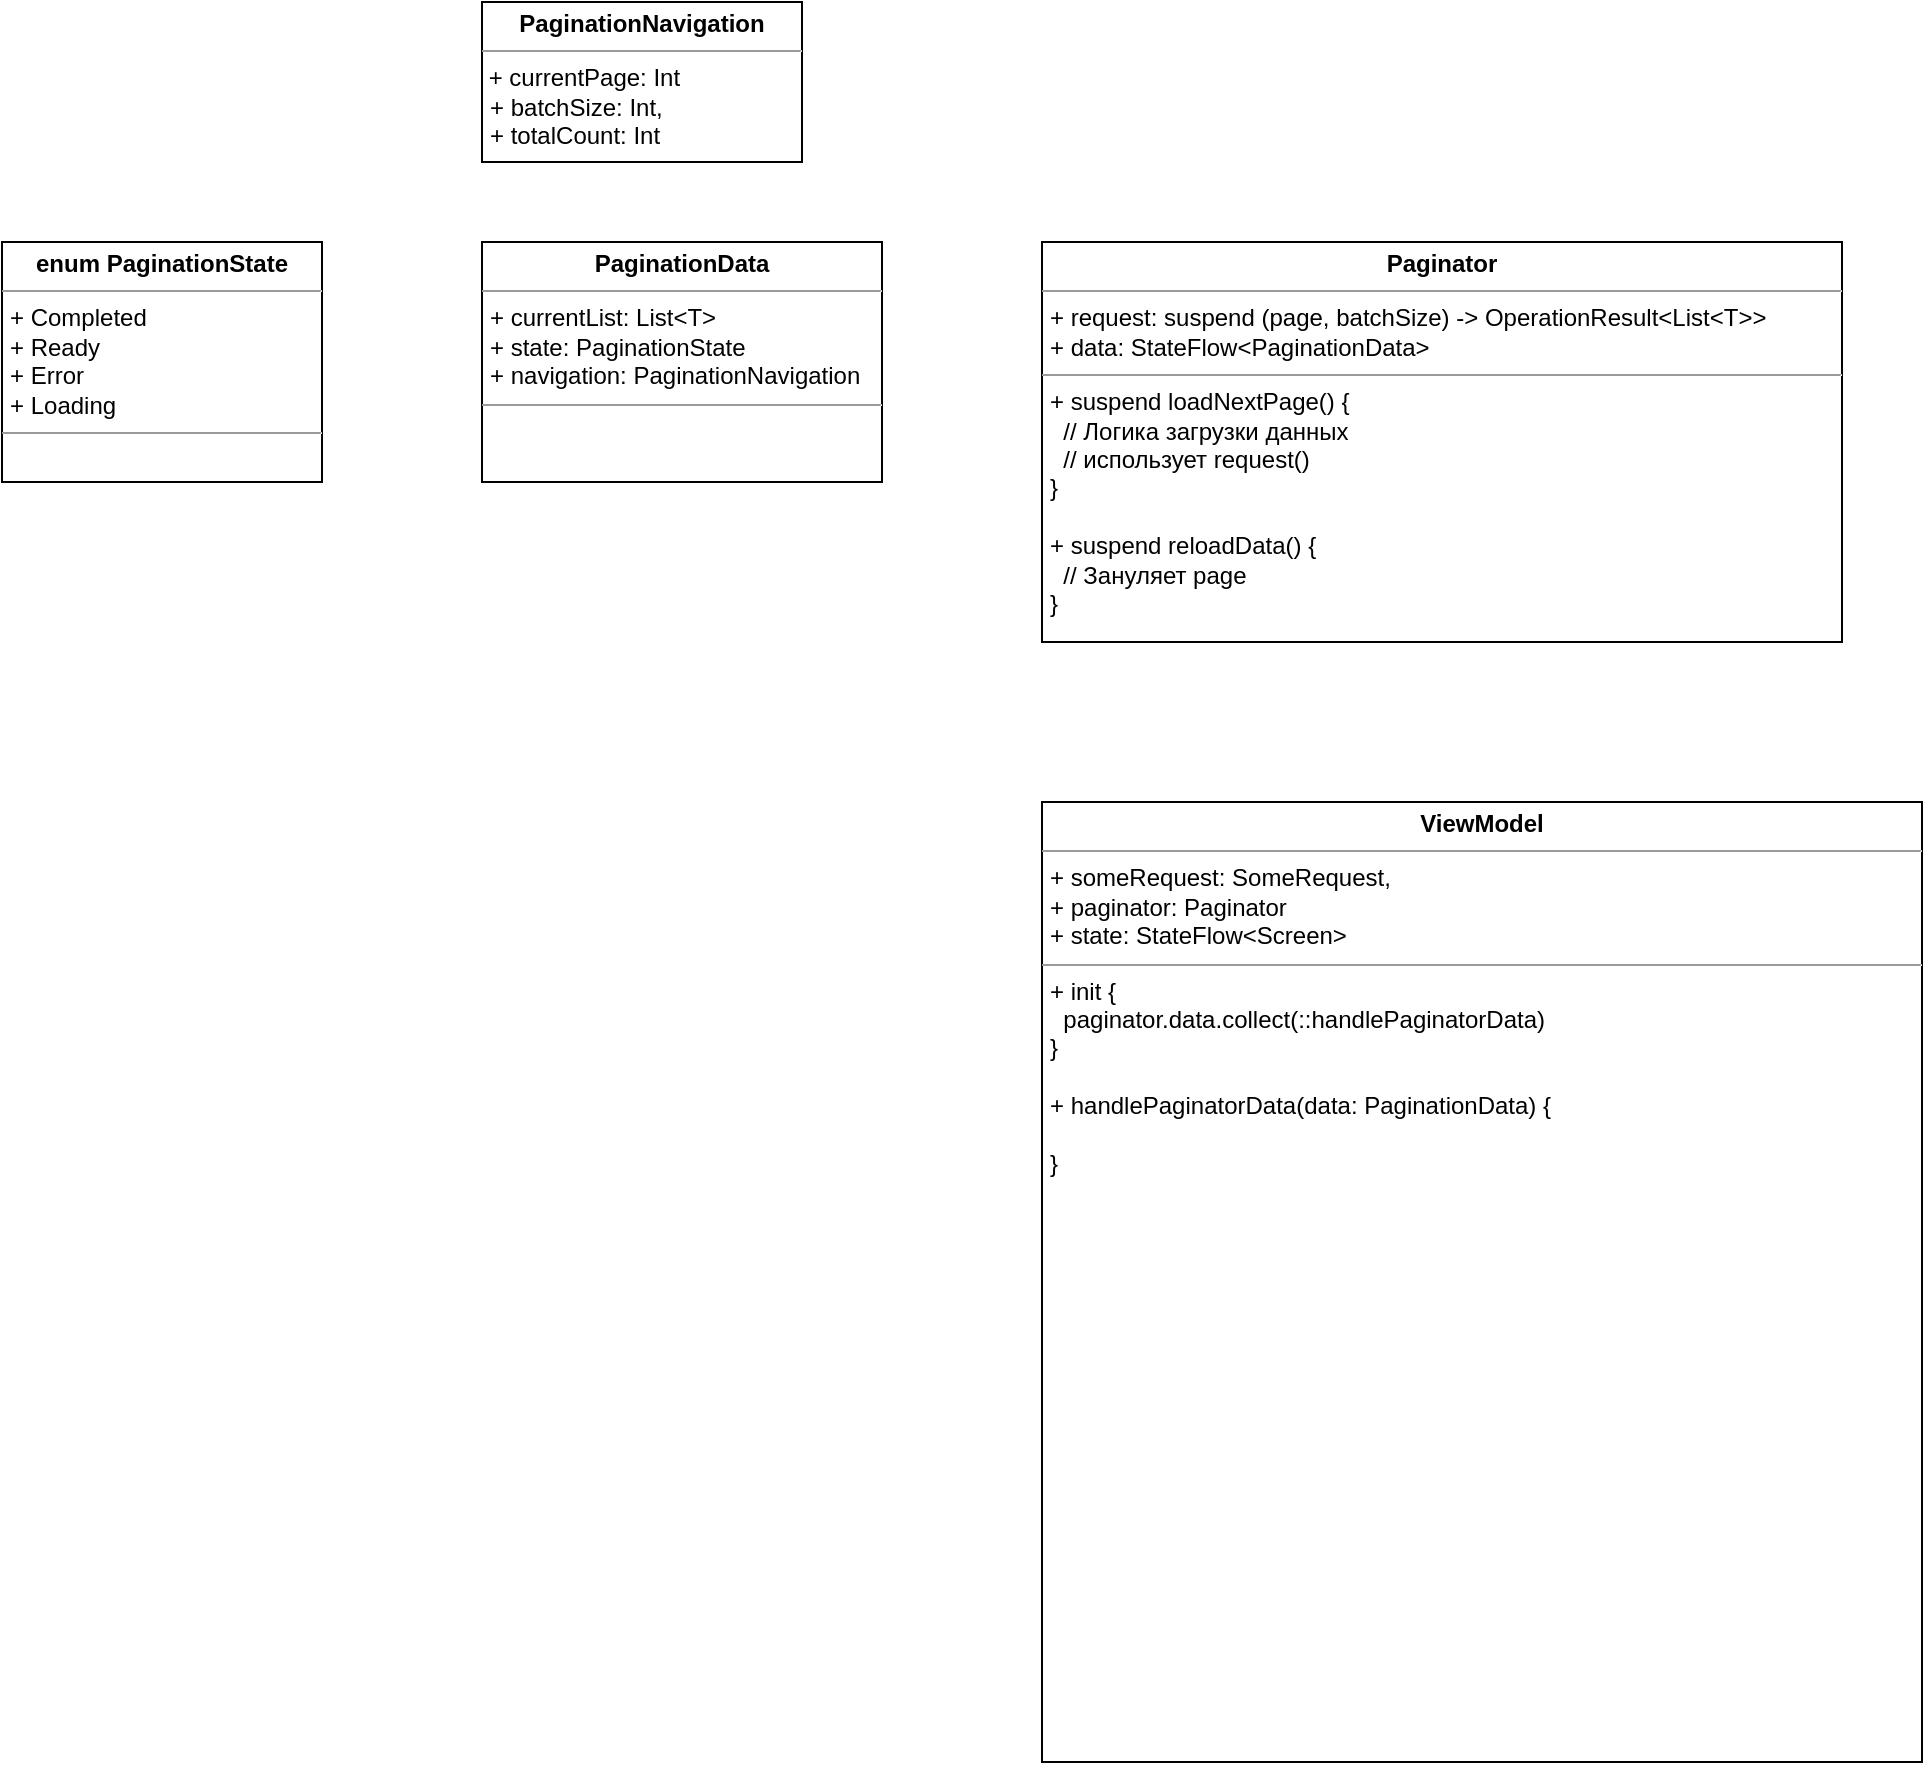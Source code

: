 <mxfile version="22.1.7" type="github">
  <diagram name="Страница — 1" id="BKeoi8arGAfsqAMdIyRO">
    <mxGraphModel dx="1085" dy="1753" grid="1" gridSize="10" guides="1" tooltips="1" connect="1" arrows="1" fold="1" page="1" pageScale="1" pageWidth="827" pageHeight="1169" math="0" shadow="0">
      <root>
        <mxCell id="0" />
        <mxCell id="1" parent="0" />
        <mxCell id="5sW-IGkRng8ezyYUU3Sy-1" value="&lt;p style=&quot;margin:0px;margin-top:4px;text-align:center;&quot;&gt;&lt;b&gt;enum PaginationState&lt;br&gt;&lt;/b&gt;&lt;/p&gt;&lt;hr size=&quot;1&quot;&gt;&lt;p style=&quot;margin:0px;margin-left:4px;&quot;&gt;+ Completed&lt;/p&gt;&lt;p style=&quot;margin:0px;margin-left:4px;&quot;&gt;+ Ready&lt;/p&gt;&lt;p style=&quot;margin:0px;margin-left:4px;&quot;&gt;+ Error&lt;/p&gt;&lt;p style=&quot;margin:0px;margin-left:4px;&quot;&gt;+ Loading&lt;br&gt;&lt;/p&gt;&lt;hr size=&quot;1&quot;&gt;" style="verticalAlign=top;align=left;overflow=fill;fontSize=12;fontFamily=Helvetica;html=1;whiteSpace=wrap;rounded=0;" vertex="1" parent="1">
          <mxGeometry x="200" y="80" width="160" height="120" as="geometry" />
        </mxCell>
        <mxCell id="5sW-IGkRng8ezyYUU3Sy-2" value="&lt;p style=&quot;margin:0px;margin-top:4px;text-align:center;&quot;&gt;&lt;b&gt;PaginationData&lt;/b&gt;&lt;/p&gt;&lt;hr size=&quot;1&quot;&gt;&lt;p style=&quot;margin:0px;margin-left:4px;&quot;&gt;+ currentList: List&amp;lt;T&amp;gt;&lt;/p&gt;&lt;p style=&quot;margin:0px;margin-left:4px;&quot;&gt;+ state: PaginationState&lt;/p&gt;&lt;p style=&quot;margin:0px;margin-left:4px;&quot;&gt;+ navigation: PaginationNavigation&lt;br&gt;&lt;/p&gt;&lt;hr size=&quot;1&quot;&gt;" style="verticalAlign=top;align=left;overflow=fill;fontSize=12;fontFamily=Helvetica;html=1;whiteSpace=wrap;rounded=0;" vertex="1" parent="1">
          <mxGeometry x="440" y="80" width="200" height="120" as="geometry" />
        </mxCell>
        <mxCell id="5sW-IGkRng8ezyYUU3Sy-5" value="&lt;p style=&quot;margin:0px;margin-top:4px;text-align:center;&quot;&gt;&lt;b&gt;Paginator&lt;/b&gt;&lt;/p&gt;&lt;hr size=&quot;1&quot;&gt;&lt;p style=&quot;margin:0px;margin-left:4px;&quot;&gt;+ request: suspend (page, batchSize) -&amp;gt; OperationResult&amp;lt;List&amp;lt;T&amp;gt;&amp;gt;&lt;br&gt;&lt;/p&gt;&lt;p style=&quot;margin:0px;margin-left:4px;&quot;&gt;+ data: StateFlow&amp;lt;PaginationData&amp;gt;&lt;/p&gt;&lt;hr size=&quot;1&quot;&gt;&lt;p style=&quot;margin:0px;margin-left:4px;&quot;&gt;+ suspend loadNextPage() {&lt;/p&gt;&lt;p style=&quot;margin:0px;margin-left:4px;&quot;&gt;&amp;nbsp; // Логика загрузки данных&lt;/p&gt;&lt;p style=&quot;margin:0px;margin-left:4px;&quot;&gt;&amp;nbsp; // использует request()&lt;br&gt;&lt;/p&gt;&lt;p style=&quot;margin:0px;margin-left:4px;&quot;&gt;}&lt;/p&gt;&lt;p style=&quot;margin:0px;margin-left:4px;&quot;&gt;&lt;br&gt;&lt;/p&gt;&lt;p style=&quot;margin:0px;margin-left:4px;&quot;&gt;+ suspend reloadData() {&lt;/p&gt;&lt;p style=&quot;margin:0px;margin-left:4px;&quot;&gt;&amp;nbsp; // Зануляет page&lt;br&gt;&lt;/p&gt;&lt;p style=&quot;margin:0px;margin-left:4px;&quot;&gt;}&lt;br&gt;&lt;/p&gt;" style="verticalAlign=top;align=left;overflow=fill;fontSize=12;fontFamily=Helvetica;html=1;whiteSpace=wrap;rounded=0;" vertex="1" parent="1">
          <mxGeometry x="720" y="80" width="400" height="200" as="geometry" />
        </mxCell>
        <mxCell id="5sW-IGkRng8ezyYUU3Sy-6" value="&lt;p style=&quot;margin:0px;margin-top:4px;text-align:center;&quot;&gt;&lt;b&gt;PaginationNavigation&lt;/b&gt;&lt;/p&gt;&lt;hr size=&quot;1&quot;&gt;&amp;nbsp;+ currentPage: Int&lt;p style=&quot;margin:0px;margin-left:4px;&quot;&gt;+ batchSize: Int,&lt;/p&gt;&lt;p style=&quot;margin:0px;margin-left:4px;&quot;&gt;+ totalCount: Int&lt;br&gt;&lt;/p&gt;&lt;hr size=&quot;1&quot;&gt;" style="verticalAlign=top;align=left;overflow=fill;fontSize=12;fontFamily=Helvetica;html=1;whiteSpace=wrap;rounded=0;" vertex="1" parent="1">
          <mxGeometry x="440" y="-40" width="160" height="80" as="geometry" />
        </mxCell>
        <mxCell id="5sW-IGkRng8ezyYUU3Sy-11" value="&lt;p style=&quot;margin:0px;margin-top:4px;text-align:center;&quot;&gt;&lt;b&gt;ViewModel&lt;/b&gt;&lt;/p&gt;&lt;hr size=&quot;1&quot;&gt;&lt;p style=&quot;margin:0px;margin-left:4px;&quot;&gt;+ someRequest: SomeRequest,&lt;br&gt;&lt;/p&gt;&lt;p style=&quot;margin:0px;margin-left:4px;&quot;&gt;+ paginator: Paginator&lt;/p&gt;&lt;p style=&quot;margin:0px;margin-left:4px;&quot;&gt;+ state: StateFlow&amp;lt;Screen&amp;gt;&lt;br&gt;&lt;/p&gt;&lt;hr size=&quot;1&quot;&gt;&lt;p style=&quot;margin:0px;margin-left:4px;&quot;&gt;+ init {&lt;/p&gt;&lt;p style=&quot;margin:0px;margin-left:4px;&quot;&gt;&amp;nbsp; paginator.data.collect(::handlePaginatorData)&lt;br&gt;&lt;/p&gt;&lt;p style=&quot;margin:0px;margin-left:4px;&quot;&gt;}&lt;/p&gt;&lt;p style=&quot;margin:0px;margin-left:4px;&quot;&gt;&lt;br&gt;&lt;/p&gt;&lt;p style=&quot;margin:0px;margin-left:4px;&quot;&gt;+ handlePaginatorData(data: PaginationData) {&lt;/p&gt;&lt;p style=&quot;margin:0px;margin-left:4px;&quot;&gt;&lt;br&gt;&lt;/p&gt;&lt;p style=&quot;margin:0px;margin-left:4px;&quot;&gt;}&lt;br&gt;&lt;/p&gt;" style="verticalAlign=top;align=left;overflow=fill;fontSize=12;fontFamily=Helvetica;html=1;whiteSpace=wrap;" vertex="1" parent="1">
          <mxGeometry x="720" y="360" width="440" height="480" as="geometry" />
        </mxCell>
      </root>
    </mxGraphModel>
  </diagram>
</mxfile>
